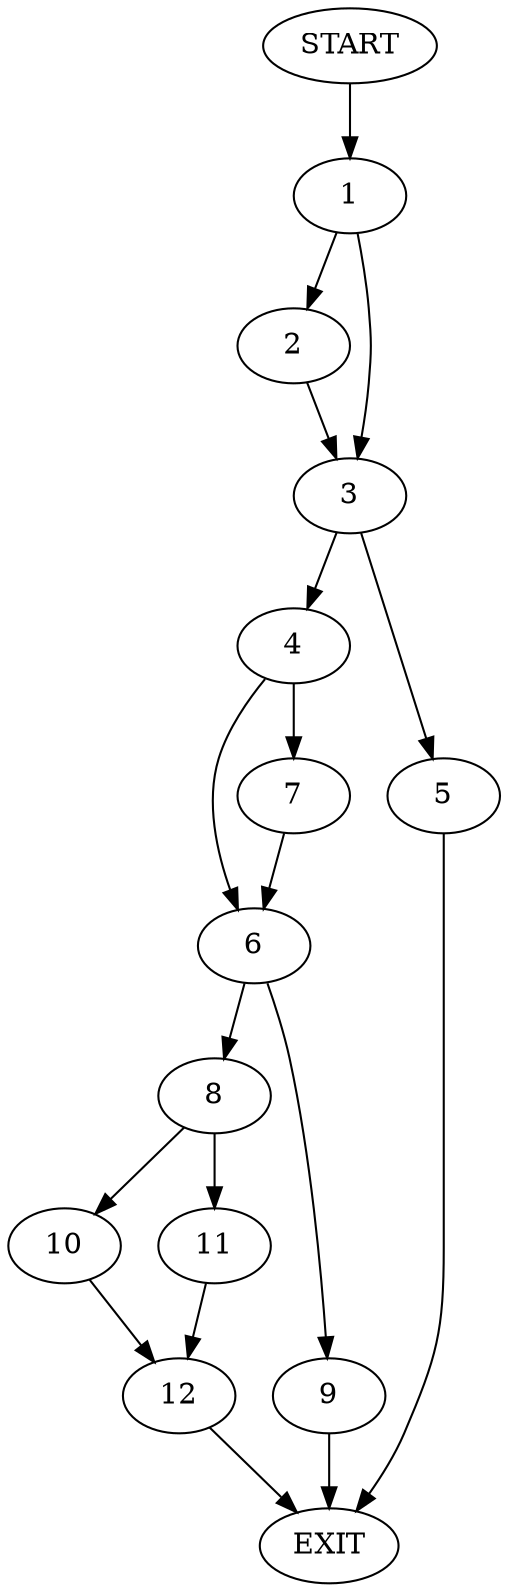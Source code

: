 digraph {
0 [label="START"]
13 [label="EXIT"]
0 -> 1
1 -> 2
1 -> 3
3 -> 4
3 -> 5
2 -> 3
5 -> 13
4 -> 6
4 -> 7
7 -> 6
6 -> 8
6 -> 9
9 -> 13
8 -> 10
8 -> 11
10 -> 12
11 -> 12
12 -> 13
}
